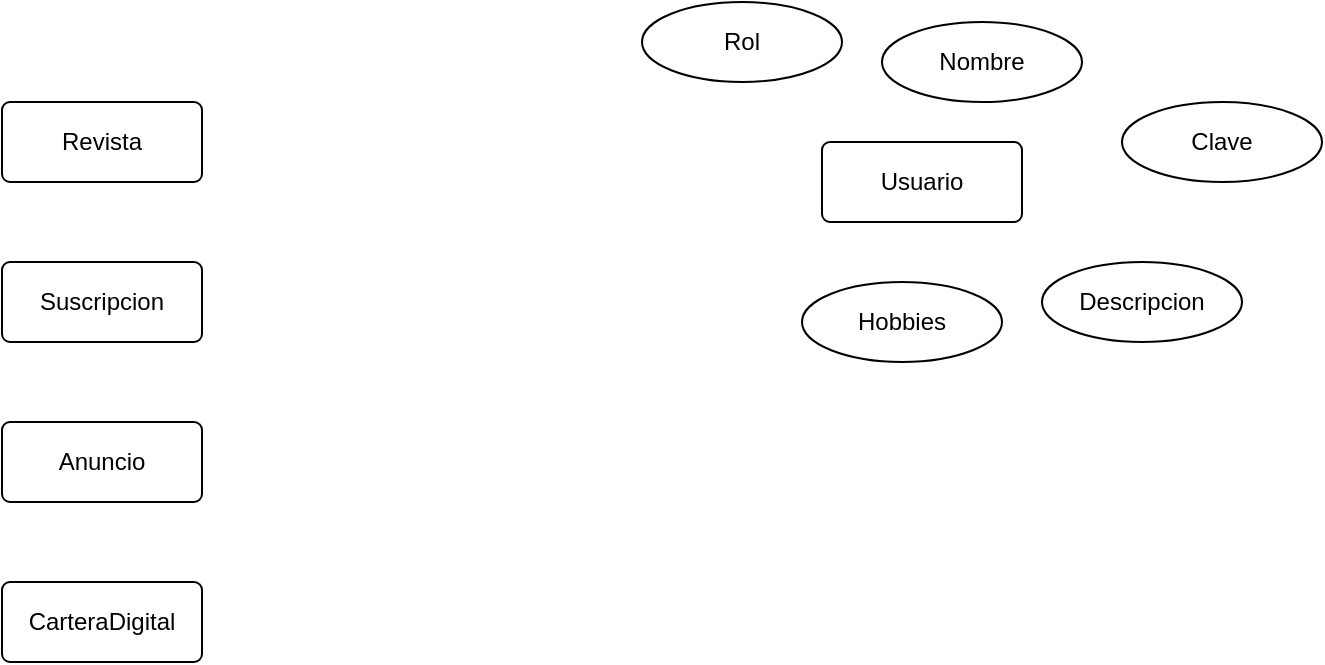 <mxfile version="24.6.4" type="device">
  <diagram name="Page-1" id="LzpAYX9g-1ukan7BipAP">
    <mxGraphModel dx="1034" dy="782" grid="1" gridSize="10" guides="1" tooltips="1" connect="1" arrows="1" fold="1" page="1" pageScale="1" pageWidth="850" pageHeight="1100" math="0" shadow="0">
      <root>
        <mxCell id="0" />
        <mxCell id="1" parent="0" />
        <mxCell id="A36JF-PGB8CBC6S_KNyV-1" value="Usuario" style="rounded=1;arcSize=10;whiteSpace=wrap;html=1;align=center;" vertex="1" parent="1">
          <mxGeometry x="450" y="140" width="100" height="40" as="geometry" />
        </mxCell>
        <mxCell id="A36JF-PGB8CBC6S_KNyV-6" value="Suscripcion" style="rounded=1;arcSize=10;whiteSpace=wrap;html=1;align=center;" vertex="1" parent="1">
          <mxGeometry x="40" y="200" width="100" height="40" as="geometry" />
        </mxCell>
        <mxCell id="A36JF-PGB8CBC6S_KNyV-7" value="Revista" style="rounded=1;arcSize=10;whiteSpace=wrap;html=1;align=center;" vertex="1" parent="1">
          <mxGeometry x="40" y="120" width="100" height="40" as="geometry" />
        </mxCell>
        <mxCell id="A36JF-PGB8CBC6S_KNyV-8" value="Anuncio" style="rounded=1;arcSize=10;whiteSpace=wrap;html=1;align=center;" vertex="1" parent="1">
          <mxGeometry x="40" y="280" width="100" height="40" as="geometry" />
        </mxCell>
        <mxCell id="A36JF-PGB8CBC6S_KNyV-9" value="CarteraDigital" style="rounded=1;arcSize=10;whiteSpace=wrap;html=1;align=center;" vertex="1" parent="1">
          <mxGeometry x="40" y="360" width="100" height="40" as="geometry" />
        </mxCell>
        <mxCell id="A36JF-PGB8CBC6S_KNyV-10" value="Nombre" style="ellipse;whiteSpace=wrap;html=1;align=center;" vertex="1" parent="1">
          <mxGeometry x="480" y="80" width="100" height="40" as="geometry" />
        </mxCell>
        <mxCell id="A36JF-PGB8CBC6S_KNyV-12" value="Clave" style="ellipse;whiteSpace=wrap;html=1;align=center;" vertex="1" parent="1">
          <mxGeometry x="600" y="120" width="100" height="40" as="geometry" />
        </mxCell>
        <mxCell id="A36JF-PGB8CBC6S_KNyV-13" value="Rol" style="ellipse;whiteSpace=wrap;html=1;align=center;" vertex="1" parent="1">
          <mxGeometry x="360" y="70" width="100" height="40" as="geometry" />
        </mxCell>
        <mxCell id="A36JF-PGB8CBC6S_KNyV-14" value="Hobbies" style="ellipse;whiteSpace=wrap;html=1;align=center;" vertex="1" parent="1">
          <mxGeometry x="440" y="210" width="100" height="40" as="geometry" />
        </mxCell>
        <mxCell id="A36JF-PGB8CBC6S_KNyV-15" value="Descripcion" style="ellipse;whiteSpace=wrap;html=1;align=center;" vertex="1" parent="1">
          <mxGeometry x="560" y="200" width="100" height="40" as="geometry" />
        </mxCell>
      </root>
    </mxGraphModel>
  </diagram>
</mxfile>
